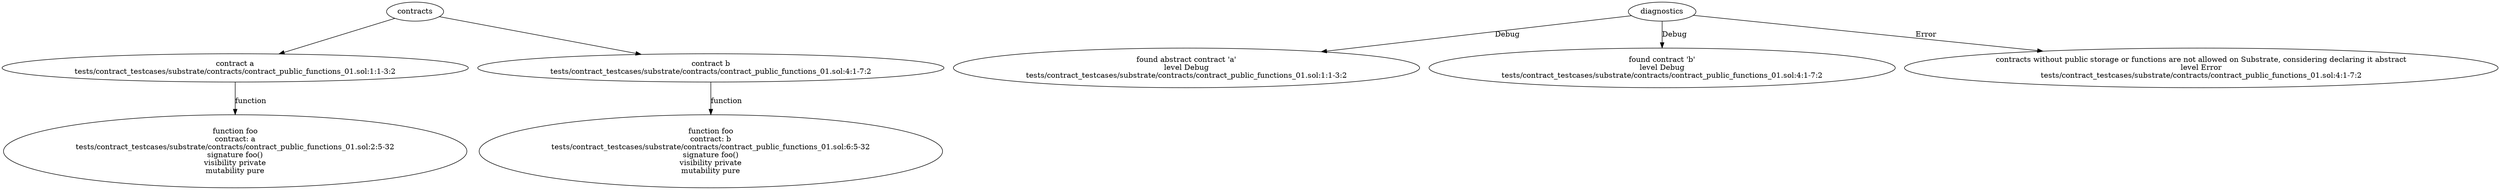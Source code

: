 strict digraph "tests/contract_testcases/substrate/contracts/contract_public_functions_01.sol" {
	contract [label="contract a\ntests/contract_testcases/substrate/contracts/contract_public_functions_01.sol:1:1-3:2"]
	foo [label="function foo\ncontract: a\ntests/contract_testcases/substrate/contracts/contract_public_functions_01.sol:2:5-32\nsignature foo()\nvisibility private\nmutability pure"]
	contract_3 [label="contract b\ntests/contract_testcases/substrate/contracts/contract_public_functions_01.sol:4:1-7:2"]
	foo_4 [label="function foo\ncontract: b\ntests/contract_testcases/substrate/contracts/contract_public_functions_01.sol:6:5-32\nsignature foo()\nvisibility private\nmutability pure"]
	diagnostic [label="found abstract contract 'a'\nlevel Debug\ntests/contract_testcases/substrate/contracts/contract_public_functions_01.sol:1:1-3:2"]
	diagnostic_7 [label="found contract 'b'\nlevel Debug\ntests/contract_testcases/substrate/contracts/contract_public_functions_01.sol:4:1-7:2"]
	diagnostic_8 [label="contracts without public storage or functions are not allowed on Substrate, considering declaring it abstract\nlevel Error\ntests/contract_testcases/substrate/contracts/contract_public_functions_01.sol:4:1-7:2"]
	contracts -> contract
	contract -> foo [label="function"]
	contracts -> contract_3
	contract_3 -> foo_4 [label="function"]
	diagnostics -> diagnostic [label="Debug"]
	diagnostics -> diagnostic_7 [label="Debug"]
	diagnostics -> diagnostic_8 [label="Error"]
}
